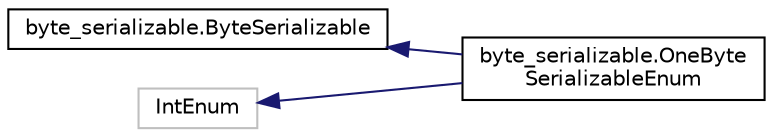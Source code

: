 digraph "Graphical Class Hierarchy"
{
 // LATEX_PDF_SIZE
  edge [fontname="Helvetica",fontsize="10",labelfontname="Helvetica",labelfontsize="10"];
  node [fontname="Helvetica",fontsize="10",shape=record];
  rankdir="LR";
  Node0 [label="byte_serializable.ByteSerializable",height=0.2,width=0.4,color="black", fillcolor="white", style="filled",URL="$classbyte__serializable_1_1ByteSerializable.html",tooltip=" "];
  Node0 -> Node1 [dir="back",color="midnightblue",fontsize="10",style="solid",fontname="Helvetica"];
  Node1 [label="byte_serializable.OneByte\lSerializableEnum",height=0.2,width=0.4,color="black", fillcolor="white", style="filled",URL="$classbyte__serializable_1_1OneByteSerializableEnum.html",tooltip=" "];
  Node16 [label="IntEnum",height=0.2,width=0.4,color="grey75", fillcolor="white", style="filled",tooltip=" "];
  Node16 -> Node1 [dir="back",color="midnightblue",fontsize="10",style="solid",fontname="Helvetica"];
}

